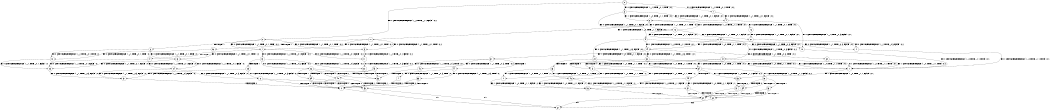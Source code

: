digraph BCG {
size = "7, 10.5";
center = TRUE;
node [shape = circle];
0 [peripheries = 2];
0 -> 1 [label = "EX !0 !ATOMIC_EXCH_BRANCH (1, +1, TRUE, +0, 1, TRUE) !:0:1:"];
0 -> 2 [label = "EX !1 !ATOMIC_EXCH_BRANCH (1, +0, TRUE, +1, 1, FALSE) !:0:1:"];
0 -> 3 [label = "EX !0 !ATOMIC_EXCH_BRANCH (1, +1, TRUE, +0, 1, TRUE) !:0:1:"];
1 -> 4 [label = "EX !0 !ATOMIC_EXCH_BRANCH (1, +1, TRUE, +0, 1, FALSE) !:0:1:"];
2 -> 5 [label = "EX !0 !ATOMIC_EXCH_BRANCH (1, +1, TRUE, +0, 1, TRUE) !:0:1:"];
2 -> 6 [label = "TERMINATE !1"];
2 -> 7 [label = "EX !0 !ATOMIC_EXCH_BRANCH (1, +1, TRUE, +0, 1, TRUE) !:0:1:"];
3 -> 4 [label = "EX !0 !ATOMIC_EXCH_BRANCH (1, +1, TRUE, +0, 1, FALSE) !:0:1:"];
3 -> 8 [label = "EX !1 !ATOMIC_EXCH_BRANCH (1, +0, TRUE, +1, 1, TRUE) !:0:1:"];
3 -> 9 [label = "EX !0 !ATOMIC_EXCH_BRANCH (1, +1, TRUE, +0, 1, FALSE) !:0:1:"];
4 -> 10 [label = "EX !0 !ATOMIC_EXCH_BRANCH (1, +1, TRUE, +0, 3, FALSE) !:0:1:"];
5 -> 11 [label = "EX !0 !ATOMIC_EXCH_BRANCH (1, +1, TRUE, +0, 1, FALSE) !:0:1:"];
6 -> 12 [label = "EX !0 !ATOMIC_EXCH_BRANCH (1, +1, TRUE, +0, 1, TRUE) !:0:"];
6 -> 13 [label = "EX !0 !ATOMIC_EXCH_BRANCH (1, +1, TRUE, +0, 1, TRUE) !:0:"];
7 -> 11 [label = "EX !0 !ATOMIC_EXCH_BRANCH (1, +1, TRUE, +0, 1, FALSE) !:0:1:"];
7 -> 14 [label = "TERMINATE !1"];
7 -> 15 [label = "EX !0 !ATOMIC_EXCH_BRANCH (1, +1, TRUE, +0, 1, FALSE) !:0:1:"];
8 -> 16 [label = "EX !0 !ATOMIC_EXCH_BRANCH (1, +1, TRUE, +0, 1, TRUE) !:0:1:"];
8 -> 17 [label = "EX !1 !ATOMIC_EXCH_BRANCH (1, +0, TRUE, +1, 1, FALSE) !:0:1:"];
8 -> 18 [label = "EX !0 !ATOMIC_EXCH_BRANCH (1, +1, TRUE, +0, 1, TRUE) !:0:1:"];
9 -> 10 [label = "EX !0 !ATOMIC_EXCH_BRANCH (1, +1, TRUE, +0, 3, FALSE) !:0:1:"];
9 -> 19 [label = "EX !1 !ATOMIC_EXCH_BRANCH (1, +0, TRUE, +1, 1, TRUE) !:0:1:"];
9 -> 20 [label = "EX !0 !ATOMIC_EXCH_BRANCH (1, +1, TRUE, +0, 3, FALSE) !:0:1:"];
10 -> 21 [label = "EX !1 !ATOMIC_EXCH_BRANCH (1, +0, TRUE, +1, 1, TRUE) !:0:1:"];
11 -> 22 [label = "EX !0 !ATOMIC_EXCH_BRANCH (1, +1, TRUE, +0, 3, FALSE) !:0:1:"];
12 -> 23 [label = "EX !0 !ATOMIC_EXCH_BRANCH (1, +1, TRUE, +0, 1, FALSE) !:0:"];
13 -> 23 [label = "EX !0 !ATOMIC_EXCH_BRANCH (1, +1, TRUE, +0, 1, FALSE) !:0:"];
13 -> 24 [label = "EX !0 !ATOMIC_EXCH_BRANCH (1, +1, TRUE, +0, 1, FALSE) !:0:"];
14 -> 23 [label = "EX !0 !ATOMIC_EXCH_BRANCH (1, +1, TRUE, +0, 1, FALSE) !:0:"];
14 -> 24 [label = "EX !0 !ATOMIC_EXCH_BRANCH (1, +1, TRUE, +0, 1, FALSE) !:0:"];
15 -> 22 [label = "EX !0 !ATOMIC_EXCH_BRANCH (1, +1, TRUE, +0, 3, FALSE) !:0:1:"];
15 -> 25 [label = "TERMINATE !1"];
15 -> 26 [label = "EX !0 !ATOMIC_EXCH_BRANCH (1, +1, TRUE, +0, 3, FALSE) !:0:1:"];
16 -> 27 [label = "EX !0 !ATOMIC_EXCH_BRANCH (1, +1, TRUE, +0, 1, FALSE) !:0:1:"];
17 -> 5 [label = "EX !0 !ATOMIC_EXCH_BRANCH (1, +1, TRUE, +0, 1, TRUE) !:0:1:"];
17 -> 28 [label = "TERMINATE !1"];
17 -> 7 [label = "EX !0 !ATOMIC_EXCH_BRANCH (1, +1, TRUE, +0, 1, TRUE) !:0:1:"];
18 -> 27 [label = "EX !0 !ATOMIC_EXCH_BRANCH (1, +1, TRUE, +0, 1, FALSE) !:0:1:"];
18 -> 8 [label = "EX !1 !ATOMIC_EXCH_BRANCH (1, +0, TRUE, +1, 1, TRUE) !:0:1:"];
18 -> 29 [label = "EX !0 !ATOMIC_EXCH_BRANCH (1, +1, TRUE, +0, 1, FALSE) !:0:1:"];
19 -> 30 [label = "EX !0 !ATOMIC_EXCH_BRANCH (1, +1, TRUE, +0, 3, TRUE) !:0:1:"];
19 -> 31 [label = "EX !1 !ATOMIC_EXCH_BRANCH (1, +0, TRUE, +1, 1, FALSE) !:0:1:"];
19 -> 32 [label = "EX !0 !ATOMIC_EXCH_BRANCH (1, +1, TRUE, +0, 3, TRUE) !:0:1:"];
20 -> 21 [label = "EX !1 !ATOMIC_EXCH_BRANCH (1, +0, TRUE, +1, 1, TRUE) !:0:1:"];
20 -> 33 [label = "TERMINATE !0"];
20 -> 34 [label = "EX !1 !ATOMIC_EXCH_BRANCH (1, +0, TRUE, +1, 1, TRUE) !:0:1:"];
21 -> 35 [label = "EX !1 !ATOMIC_EXCH_BRANCH (1, +0, TRUE, +1, 1, FALSE) !:0:1:"];
22 -> 36 [label = "TERMINATE !0"];
23 -> 37 [label = "EX !0 !ATOMIC_EXCH_BRANCH (1, +1, TRUE, +0, 3, FALSE) !:0:"];
24 -> 37 [label = "EX !0 !ATOMIC_EXCH_BRANCH (1, +1, TRUE, +0, 3, FALSE) !:0:"];
24 -> 38 [label = "EX !0 !ATOMIC_EXCH_BRANCH (1, +1, TRUE, +0, 3, FALSE) !:0:"];
25 -> 37 [label = "EX !0 !ATOMIC_EXCH_BRANCH (1, +1, TRUE, +0, 3, FALSE) !:0:"];
25 -> 38 [label = "EX !0 !ATOMIC_EXCH_BRANCH (1, +1, TRUE, +0, 3, FALSE) !:0:"];
26 -> 36 [label = "TERMINATE !0"];
26 -> 39 [label = "TERMINATE !1"];
26 -> 40 [label = "TERMINATE !0"];
27 -> 41 [label = "EX !0 !ATOMIC_EXCH_BRANCH (1, +1, TRUE, +0, 3, FALSE) !:0:1:"];
28 -> 12 [label = "EX !0 !ATOMIC_EXCH_BRANCH (1, +1, TRUE, +0, 1, TRUE) !:0:"];
28 -> 13 [label = "EX !0 !ATOMIC_EXCH_BRANCH (1, +1, TRUE, +0, 1, TRUE) !:0:"];
29 -> 41 [label = "EX !0 !ATOMIC_EXCH_BRANCH (1, +1, TRUE, +0, 3, FALSE) !:0:1:"];
29 -> 19 [label = "EX !1 !ATOMIC_EXCH_BRANCH (1, +0, TRUE, +1, 1, TRUE) !:0:1:"];
29 -> 42 [label = "EX !0 !ATOMIC_EXCH_BRANCH (1, +1, TRUE, +0, 3, FALSE) !:0:1:"];
30 -> 21 [label = "EX !1 !ATOMIC_EXCH_BRANCH (1, +0, TRUE, +1, 1, TRUE) !:0:1:"];
31 -> 43 [label = "EX !0 !ATOMIC_EXCH_BRANCH (1, +1, TRUE, +0, 3, TRUE) !:0:1:"];
31 -> 44 [label = "TERMINATE !1"];
31 -> 45 [label = "EX !0 !ATOMIC_EXCH_BRANCH (1, +1, TRUE, +0, 3, TRUE) !:0:1:"];
32 -> 21 [label = "EX !1 !ATOMIC_EXCH_BRANCH (1, +0, TRUE, +1, 1, TRUE) !:0:1:"];
32 -> 46 [label = "TERMINATE !0"];
32 -> 34 [label = "EX !1 !ATOMIC_EXCH_BRANCH (1, +0, TRUE, +1, 1, TRUE) !:0:1:"];
33 -> 47 [label = "EX !1 !ATOMIC_EXCH_BRANCH (1, +0, TRUE, +1, 1, TRUE) !:1:"];
33 -> 48 [label = "EX !1 !ATOMIC_EXCH_BRANCH (1, +0, TRUE, +1, 1, TRUE) !:1:"];
34 -> 35 [label = "EX !1 !ATOMIC_EXCH_BRANCH (1, +0, TRUE, +1, 1, FALSE) !:0:1:"];
34 -> 49 [label = "TERMINATE !0"];
34 -> 50 [label = "EX !1 !ATOMIC_EXCH_BRANCH (1, +0, TRUE, +1, 1, FALSE) !:0:1:"];
35 -> 51 [label = "TERMINATE !0"];
36 -> 52 [label = "TERMINATE !1"];
37 -> 52 [label = "TERMINATE !0"];
38 -> 52 [label = "TERMINATE !0"];
38 -> 53 [label = "TERMINATE !0"];
39 -> 52 [label = "TERMINATE !0"];
39 -> 53 [label = "TERMINATE !0"];
40 -> 52 [label = "TERMINATE !1"];
40 -> 53 [label = "TERMINATE !1"];
41 -> 21 [label = "EX !1 !ATOMIC_EXCH_BRANCH (1, +0, TRUE, +1, 1, TRUE) !:0:1:"];
42 -> 21 [label = "EX !1 !ATOMIC_EXCH_BRANCH (1, +0, TRUE, +1, 1, TRUE) !:0:1:"];
42 -> 46 [label = "TERMINATE !0"];
42 -> 34 [label = "EX !1 !ATOMIC_EXCH_BRANCH (1, +0, TRUE, +1, 1, TRUE) !:0:1:"];
43 -> 36 [label = "TERMINATE !0"];
44 -> 54 [label = "EX !0 !ATOMIC_EXCH_BRANCH (1, +1, TRUE, +0, 3, TRUE) !:0:"];
44 -> 55 [label = "EX !0 !ATOMIC_EXCH_BRANCH (1, +1, TRUE, +0, 3, TRUE) !:0:"];
45 -> 36 [label = "TERMINATE !0"];
45 -> 39 [label = "TERMINATE !1"];
45 -> 40 [label = "TERMINATE !0"];
46 -> 47 [label = "EX !1 !ATOMIC_EXCH_BRANCH (1, +0, TRUE, +1, 1, TRUE) !:1:"];
46 -> 48 [label = "EX !1 !ATOMIC_EXCH_BRANCH (1, +0, TRUE, +1, 1, TRUE) !:1:"];
47 -> 56 [label = "EX !1 !ATOMIC_EXCH_BRANCH (1, +0, TRUE, +1, 1, FALSE) !:1:"];
48 -> 56 [label = "EX !1 !ATOMIC_EXCH_BRANCH (1, +0, TRUE, +1, 1, FALSE) !:1:"];
48 -> 57 [label = "EX !1 !ATOMIC_EXCH_BRANCH (1, +0, TRUE, +1, 1, FALSE) !:1:"];
49 -> 56 [label = "EX !1 !ATOMIC_EXCH_BRANCH (1, +0, TRUE, +1, 1, FALSE) !:1:"];
49 -> 57 [label = "EX !1 !ATOMIC_EXCH_BRANCH (1, +0, TRUE, +1, 1, FALSE) !:1:"];
50 -> 51 [label = "TERMINATE !0"];
50 -> 58 [label = "TERMINATE !1"];
50 -> 59 [label = "TERMINATE !0"];
51 -> 60 [label = "TERMINATE !1"];
52 -> 61 [label = "exit"];
53 -> 61 [label = "exit"];
54 -> 52 [label = "TERMINATE !0"];
55 -> 52 [label = "TERMINATE !0"];
55 -> 53 [label = "TERMINATE !0"];
56 -> 60 [label = "TERMINATE !1"];
57 -> 60 [label = "TERMINATE !1"];
57 -> 62 [label = "TERMINATE !1"];
58 -> 60 [label = "TERMINATE !0"];
58 -> 62 [label = "TERMINATE !0"];
59 -> 60 [label = "TERMINATE !1"];
59 -> 62 [label = "TERMINATE !1"];
60 -> 61 [label = "exit"];
62 -> 61 [label = "exit"];
}
